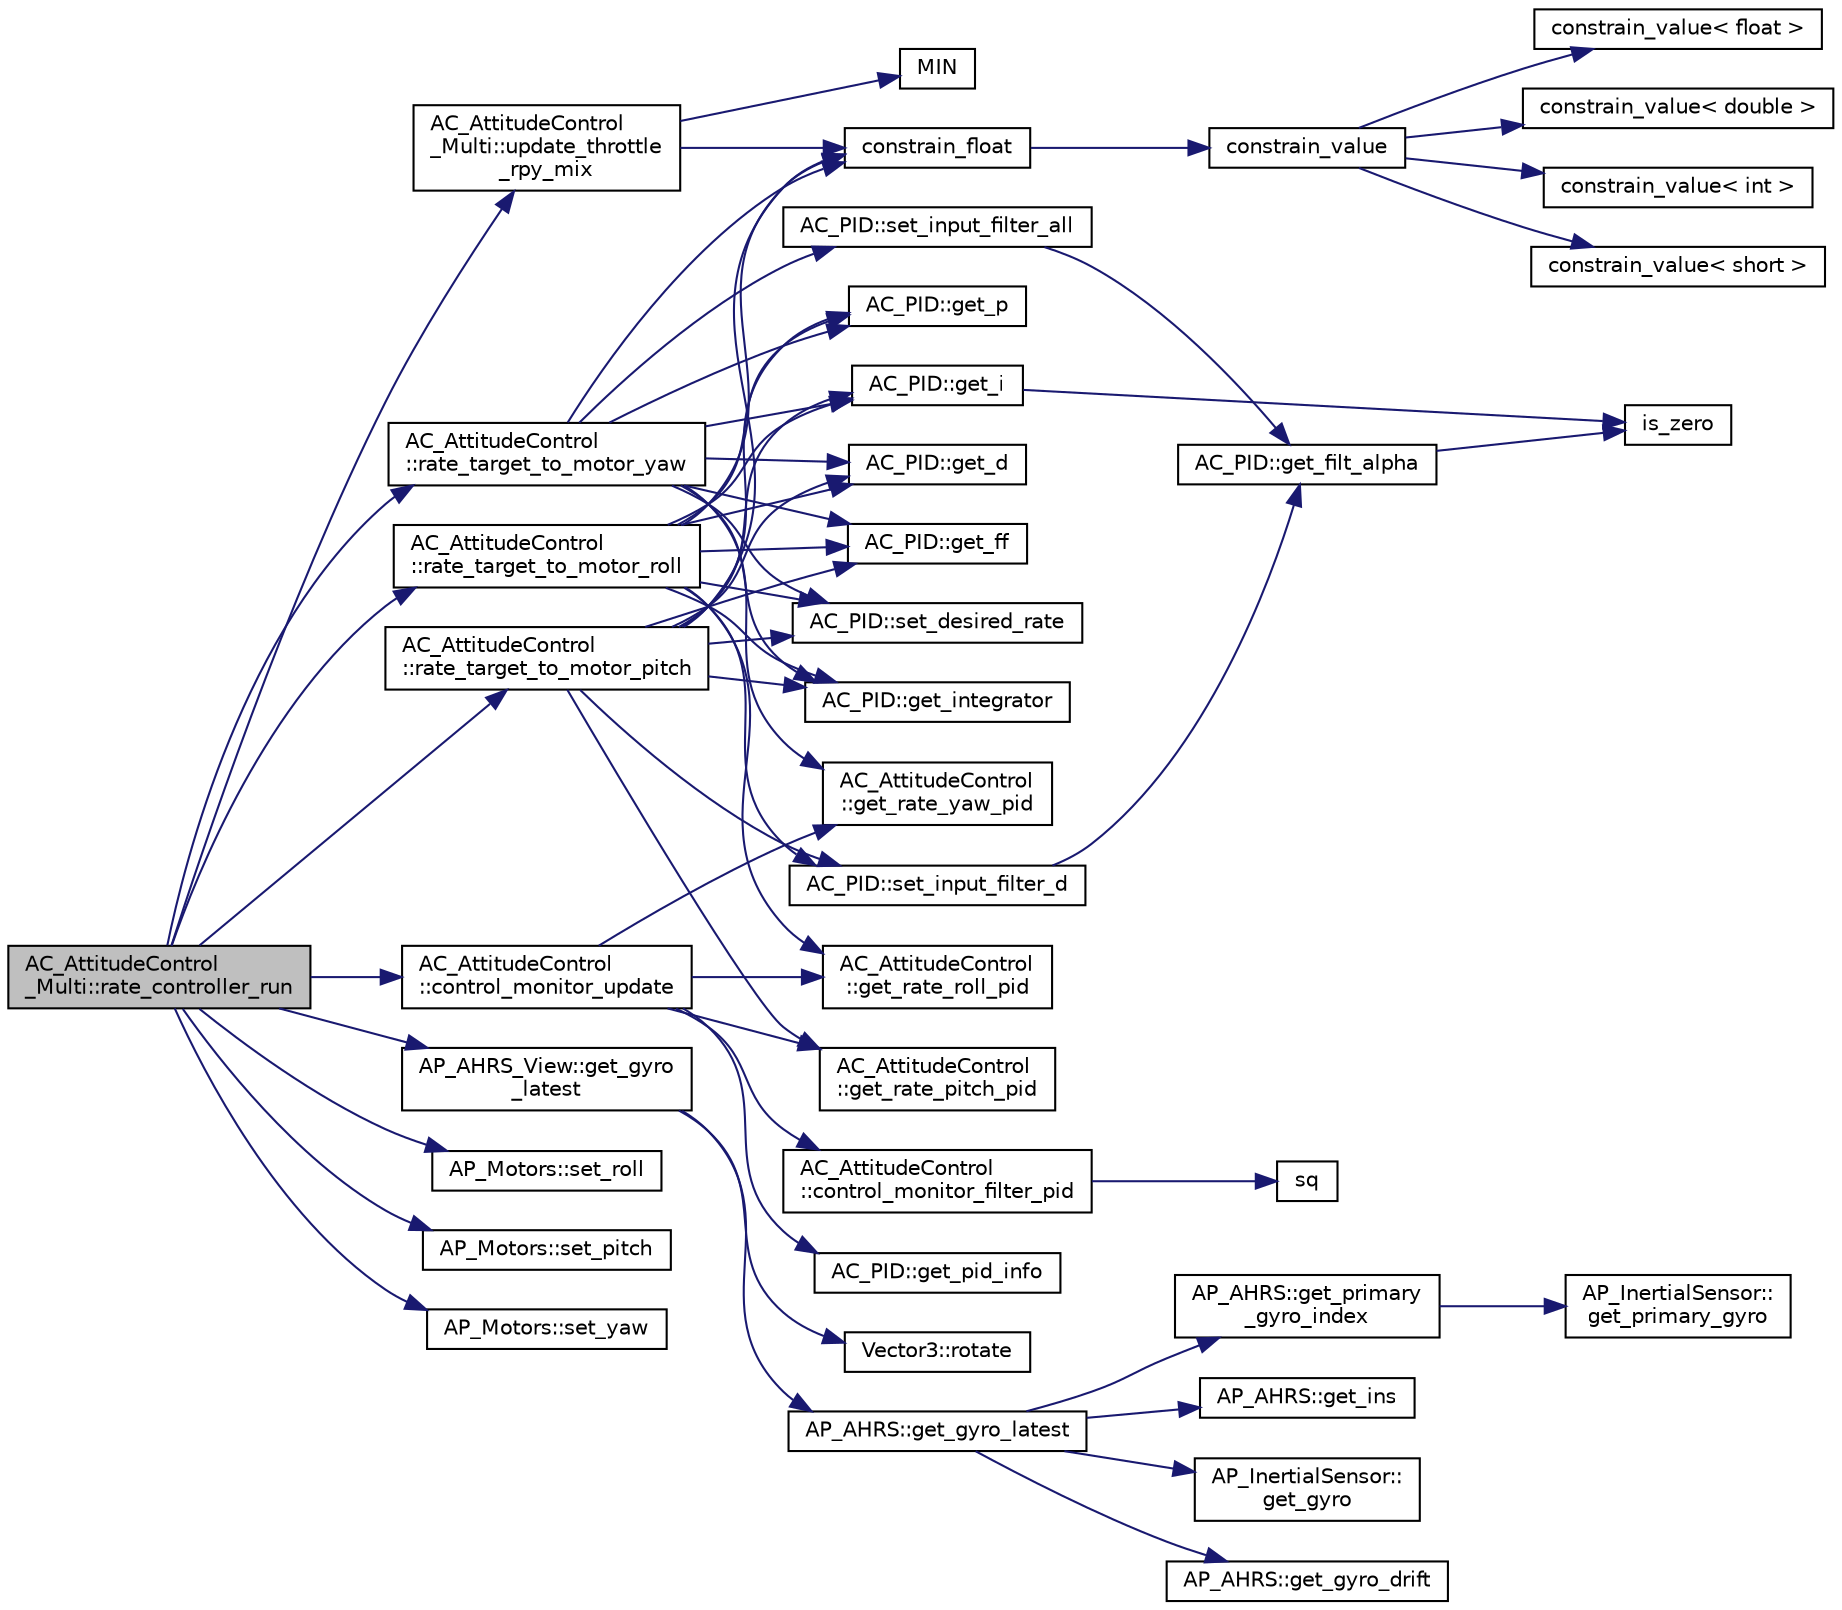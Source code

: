 digraph "AC_AttitudeControl_Multi::rate_controller_run"
{
 // INTERACTIVE_SVG=YES
  edge [fontname="Helvetica",fontsize="10",labelfontname="Helvetica",labelfontsize="10"];
  node [fontname="Helvetica",fontsize="10",shape=record];
  rankdir="LR";
  Node1 [label="AC_AttitudeControl\l_Multi::rate_controller_run",height=0.2,width=0.4,color="black", fillcolor="grey75", style="filled", fontcolor="black"];
  Node1 -> Node2 [color="midnightblue",fontsize="10",style="solid",fontname="Helvetica"];
  Node2 [label="AC_AttitudeControl\l_Multi::update_throttle\l_rpy_mix",height=0.2,width=0.4,color="black", fillcolor="white", style="filled",URL="$classAC__AttitudeControl__Multi.html#a9125f4bac934eae2cd431a50ea790f46"];
  Node2 -> Node3 [color="midnightblue",fontsize="10",style="solid",fontname="Helvetica"];
  Node3 [label="MIN",height=0.2,width=0.4,color="black", fillcolor="white", style="filled",URL="$AP__Math_8h.html#a6b187a3fa1e9f663e89175e7e8e213d6"];
  Node2 -> Node4 [color="midnightblue",fontsize="10",style="solid",fontname="Helvetica"];
  Node4 [label="constrain_float",height=0.2,width=0.4,color="black", fillcolor="white", style="filled",URL="$AP__Math_8h.html#ad525609d9dba6ffa556a0fbf08a3f9b4"];
  Node4 -> Node5 [color="midnightblue",fontsize="10",style="solid",fontname="Helvetica"];
  Node5 [label="constrain_value",height=0.2,width=0.4,color="black", fillcolor="white", style="filled",URL="$AP__Math_8h.html#a20e8f8671c282c69c1954652b6d61585"];
  Node5 -> Node6 [color="midnightblue",fontsize="10",style="solid",fontname="Helvetica"];
  Node6 [label="constrain_value\< int \>",height=0.2,width=0.4,color="black", fillcolor="white", style="filled",URL="$AP__Math_8cpp.html#a37e8e901754cb9c8e53a8e3030c82c50"];
  Node5 -> Node7 [color="midnightblue",fontsize="10",style="solid",fontname="Helvetica"];
  Node7 [label="constrain_value\< short \>",height=0.2,width=0.4,color="black", fillcolor="white", style="filled",URL="$AP__Math_8cpp.html#afdbe107ec1987d318a6347816fbf2b89"];
  Node5 -> Node8 [color="midnightblue",fontsize="10",style="solid",fontname="Helvetica"];
  Node8 [label="constrain_value\< float \>",height=0.2,width=0.4,color="black", fillcolor="white", style="filled",URL="$AP__Math_8cpp.html#ae6c621670c214da687de21d4e3a92587"];
  Node5 -> Node9 [color="midnightblue",fontsize="10",style="solid",fontname="Helvetica"];
  Node9 [label="constrain_value\< double \>",height=0.2,width=0.4,color="black", fillcolor="white", style="filled",URL="$AP__Math_8cpp.html#afe3990b00e9abc43fa97dfaf8e32f5c4"];
  Node1 -> Node10 [color="midnightblue",fontsize="10",style="solid",fontname="Helvetica"];
  Node10 [label="AP_AHRS_View::get_gyro\l_latest",height=0.2,width=0.4,color="black", fillcolor="white", style="filled",URL="$classAP__AHRS__View.html#aec99fce6a0287cfe2542ed2b7459d4d1"];
  Node10 -> Node11 [color="midnightblue",fontsize="10",style="solid",fontname="Helvetica"];
  Node11 [label="AP_AHRS::get_gyro_latest",height=0.2,width=0.4,color="black", fillcolor="white", style="filled",URL="$classAP__AHRS.html#a13ab26b0126885606c1d596072f8af04"];
  Node11 -> Node12 [color="midnightblue",fontsize="10",style="solid",fontname="Helvetica"];
  Node12 [label="AP_AHRS::get_primary\l_gyro_index",height=0.2,width=0.4,color="black", fillcolor="white", style="filled",URL="$classAP__AHRS.html#adf9f5cf9e3df1b4318252d07e2817993"];
  Node12 -> Node13 [color="midnightblue",fontsize="10",style="solid",fontname="Helvetica"];
  Node13 [label="AP_InertialSensor::\lget_primary_gyro",height=0.2,width=0.4,color="black", fillcolor="white", style="filled",URL="$classAP__InertialSensor.html#a7fa04e2f196b27b876d86966f64e1fed"];
  Node11 -> Node14 [color="midnightblue",fontsize="10",style="solid",fontname="Helvetica"];
  Node14 [label="AP_AHRS::get_ins",height=0.2,width=0.4,color="black", fillcolor="white", style="filled",URL="$classAP__AHRS.html#a14398c5d2ae68bbe1c67482a91909ad9"];
  Node11 -> Node15 [color="midnightblue",fontsize="10",style="solid",fontname="Helvetica"];
  Node15 [label="AP_InertialSensor::\lget_gyro",height=0.2,width=0.4,color="black", fillcolor="white", style="filled",URL="$classAP__InertialSensor.html#a6df2d8ad956d4f375bdee541102f16af"];
  Node11 -> Node16 [color="midnightblue",fontsize="10",style="solid",fontname="Helvetica"];
  Node16 [label="AP_AHRS::get_gyro_drift",height=0.2,width=0.4,color="black", fillcolor="white", style="filled",URL="$classAP__AHRS.html#a6876435645c1049077f33f225ab828f7"];
  Node10 -> Node17 [color="midnightblue",fontsize="10",style="solid",fontname="Helvetica"];
  Node17 [label="Vector3::rotate",height=0.2,width=0.4,color="black", fillcolor="white", style="filled",URL="$classVector3.html#a53d5701ae2db9492944550927279b7b8"];
  Node1 -> Node18 [color="midnightblue",fontsize="10",style="solid",fontname="Helvetica"];
  Node18 [label="AP_Motors::set_roll",height=0.2,width=0.4,color="black", fillcolor="white", style="filled",URL="$classAP__Motors.html#a6d8205956720e8f6afb1d2c403f66b64"];
  Node1 -> Node19 [color="midnightblue",fontsize="10",style="solid",fontname="Helvetica"];
  Node19 [label="AC_AttitudeControl\l::rate_target_to_motor_roll",height=0.2,width=0.4,color="black", fillcolor="white", style="filled",URL="$classAC__AttitudeControl.html#a11b25e42766e40c97e90d9dc33164b3e"];
  Node19 -> Node20 [color="midnightblue",fontsize="10",style="solid",fontname="Helvetica"];
  Node20 [label="AC_AttitudeControl\l::get_rate_roll_pid",height=0.2,width=0.4,color="black", fillcolor="white", style="filled",URL="$classAC__AttitudeControl.html#ad300b51e0777495496adddd1770ee920"];
  Node19 -> Node21 [color="midnightblue",fontsize="10",style="solid",fontname="Helvetica"];
  Node21 [label="AC_PID::set_input_filter_d",height=0.2,width=0.4,color="black", fillcolor="white", style="filled",URL="$classAC__PID.html#a0217a1314e284babe6fe0d3e3cf92601"];
  Node21 -> Node22 [color="midnightblue",fontsize="10",style="solid",fontname="Helvetica"];
  Node22 [label="AC_PID::get_filt_alpha",height=0.2,width=0.4,color="black", fillcolor="white", style="filled",URL="$classAC__PID.html#ac12ffbd4fd053c6152d403b69e07b8e1"];
  Node22 -> Node23 [color="midnightblue",fontsize="10",style="solid",fontname="Helvetica"];
  Node23 [label="is_zero",height=0.2,width=0.4,color="black", fillcolor="white", style="filled",URL="$AP__Math_8h.html#a2a12cce483e9b870da70d30406d82c60"];
  Node19 -> Node24 [color="midnightblue",fontsize="10",style="solid",fontname="Helvetica"];
  Node24 [label="AC_PID::set_desired_rate",height=0.2,width=0.4,color="black", fillcolor="white", style="filled",URL="$classAC__PID.html#a3f727ab395b401474027b6b9efcab5a3"];
  Node19 -> Node25 [color="midnightblue",fontsize="10",style="solid",fontname="Helvetica"];
  Node25 [label="AC_PID::get_integrator",height=0.2,width=0.4,color="black", fillcolor="white", style="filled",URL="$classAC__PID.html#a0fc275cae5ff46799af85af551c65870"];
  Node19 -> Node26 [color="midnightblue",fontsize="10",style="solid",fontname="Helvetica"];
  Node26 [label="AC_PID::get_i",height=0.2,width=0.4,color="black", fillcolor="white", style="filled",URL="$classAC__PID.html#a2d5bf9811a78c93a396ec1e37ae6fa0a"];
  Node26 -> Node23 [color="midnightblue",fontsize="10",style="solid",fontname="Helvetica"];
  Node19 -> Node27 [color="midnightblue",fontsize="10",style="solid",fontname="Helvetica"];
  Node27 [label="AC_PID::get_p",height=0.2,width=0.4,color="black", fillcolor="white", style="filled",URL="$classAC__PID.html#a4808bb2656a1e8d94c713e58a7a2a222"];
  Node19 -> Node28 [color="midnightblue",fontsize="10",style="solid",fontname="Helvetica"];
  Node28 [label="AC_PID::get_d",height=0.2,width=0.4,color="black", fillcolor="white", style="filled",URL="$classAC__PID.html#ad0c0510049ea37401920792e843bec86"];
  Node19 -> Node29 [color="midnightblue",fontsize="10",style="solid",fontname="Helvetica"];
  Node29 [label="AC_PID::get_ff",height=0.2,width=0.4,color="black", fillcolor="white", style="filled",URL="$classAC__PID.html#af8b4c040c43a28fbe025de765f38e90d"];
  Node19 -> Node4 [color="midnightblue",fontsize="10",style="solid",fontname="Helvetica"];
  Node1 -> Node30 [color="midnightblue",fontsize="10",style="solid",fontname="Helvetica"];
  Node30 [label="AP_Motors::set_pitch",height=0.2,width=0.4,color="black", fillcolor="white", style="filled",URL="$classAP__Motors.html#a81b4dce8b2b85b5e7042f7ccb6744afc"];
  Node1 -> Node31 [color="midnightblue",fontsize="10",style="solid",fontname="Helvetica"];
  Node31 [label="AC_AttitudeControl\l::rate_target_to_motor_pitch",height=0.2,width=0.4,color="black", fillcolor="white", style="filled",URL="$classAC__AttitudeControl.html#af828fefadbe69fe4b05db836886ffca5"];
  Node31 -> Node32 [color="midnightblue",fontsize="10",style="solid",fontname="Helvetica"];
  Node32 [label="AC_AttitudeControl\l::get_rate_pitch_pid",height=0.2,width=0.4,color="black", fillcolor="white", style="filled",URL="$classAC__AttitudeControl.html#a9e10a37d28eeb3d6476ec087b3bac3df"];
  Node31 -> Node21 [color="midnightblue",fontsize="10",style="solid",fontname="Helvetica"];
  Node31 -> Node24 [color="midnightblue",fontsize="10",style="solid",fontname="Helvetica"];
  Node31 -> Node25 [color="midnightblue",fontsize="10",style="solid",fontname="Helvetica"];
  Node31 -> Node26 [color="midnightblue",fontsize="10",style="solid",fontname="Helvetica"];
  Node31 -> Node27 [color="midnightblue",fontsize="10",style="solid",fontname="Helvetica"];
  Node31 -> Node28 [color="midnightblue",fontsize="10",style="solid",fontname="Helvetica"];
  Node31 -> Node29 [color="midnightblue",fontsize="10",style="solid",fontname="Helvetica"];
  Node31 -> Node4 [color="midnightblue",fontsize="10",style="solid",fontname="Helvetica"];
  Node1 -> Node33 [color="midnightblue",fontsize="10",style="solid",fontname="Helvetica"];
  Node33 [label="AP_Motors::set_yaw",height=0.2,width=0.4,color="black", fillcolor="white", style="filled",URL="$classAP__Motors.html#aeffa3aa472e13049df93f68ea7c2994b"];
  Node1 -> Node34 [color="midnightblue",fontsize="10",style="solid",fontname="Helvetica"];
  Node34 [label="AC_AttitudeControl\l::rate_target_to_motor_yaw",height=0.2,width=0.4,color="black", fillcolor="white", style="filled",URL="$classAC__AttitudeControl.html#aaa638b2161d9a8cddfa0750ab02fb378"];
  Node34 -> Node35 [color="midnightblue",fontsize="10",style="solid",fontname="Helvetica"];
  Node35 [label="AC_AttitudeControl\l::get_rate_yaw_pid",height=0.2,width=0.4,color="black", fillcolor="white", style="filled",URL="$classAC__AttitudeControl.html#a9e430ac947e0924fdc83280a4ed552bf"];
  Node34 -> Node36 [color="midnightblue",fontsize="10",style="solid",fontname="Helvetica"];
  Node36 [label="AC_PID::set_input_filter_all",height=0.2,width=0.4,color="black", fillcolor="white", style="filled",URL="$classAC__PID.html#ac267330f1299f011febcaaba47994af7"];
  Node36 -> Node22 [color="midnightblue",fontsize="10",style="solid",fontname="Helvetica"];
  Node34 -> Node24 [color="midnightblue",fontsize="10",style="solid",fontname="Helvetica"];
  Node34 -> Node25 [color="midnightblue",fontsize="10",style="solid",fontname="Helvetica"];
  Node34 -> Node26 [color="midnightblue",fontsize="10",style="solid",fontname="Helvetica"];
  Node34 -> Node27 [color="midnightblue",fontsize="10",style="solid",fontname="Helvetica"];
  Node34 -> Node28 [color="midnightblue",fontsize="10",style="solid",fontname="Helvetica"];
  Node34 -> Node29 [color="midnightblue",fontsize="10",style="solid",fontname="Helvetica"];
  Node34 -> Node4 [color="midnightblue",fontsize="10",style="solid",fontname="Helvetica"];
  Node1 -> Node37 [color="midnightblue",fontsize="10",style="solid",fontname="Helvetica"];
  Node37 [label="AC_AttitudeControl\l::control_monitor_update",height=0.2,width=0.4,color="black", fillcolor="white", style="filled",URL="$classAC__AttitudeControl.html#a487553ac1448b6ba791d029c9cf18dac"];
  Node37 -> Node20 [color="midnightblue",fontsize="10",style="solid",fontname="Helvetica"];
  Node37 -> Node38 [color="midnightblue",fontsize="10",style="solid",fontname="Helvetica"];
  Node38 [label="AC_PID::get_pid_info",height=0.2,width=0.4,color="black", fillcolor="white", style="filled",URL="$classAC__PID.html#aac49c9e75c7bea524fab440e27c6a0fa"];
  Node37 -> Node39 [color="midnightblue",fontsize="10",style="solid",fontname="Helvetica"];
  Node39 [label="AC_AttitudeControl\l::control_monitor_filter_pid",height=0.2,width=0.4,color="black", fillcolor="white", style="filled",URL="$classAC__AttitudeControl.html#a9f960478035a8b88322dc90f32b60056"];
  Node39 -> Node40 [color="midnightblue",fontsize="10",style="solid",fontname="Helvetica"];
  Node40 [label="sq",height=0.2,width=0.4,color="black", fillcolor="white", style="filled",URL="$AP__Math_8h.html#a0375e3d67fd3911cacee5c3e1408c0f2"];
  Node37 -> Node32 [color="midnightblue",fontsize="10",style="solid",fontname="Helvetica"];
  Node37 -> Node35 [color="midnightblue",fontsize="10",style="solid",fontname="Helvetica"];
}

